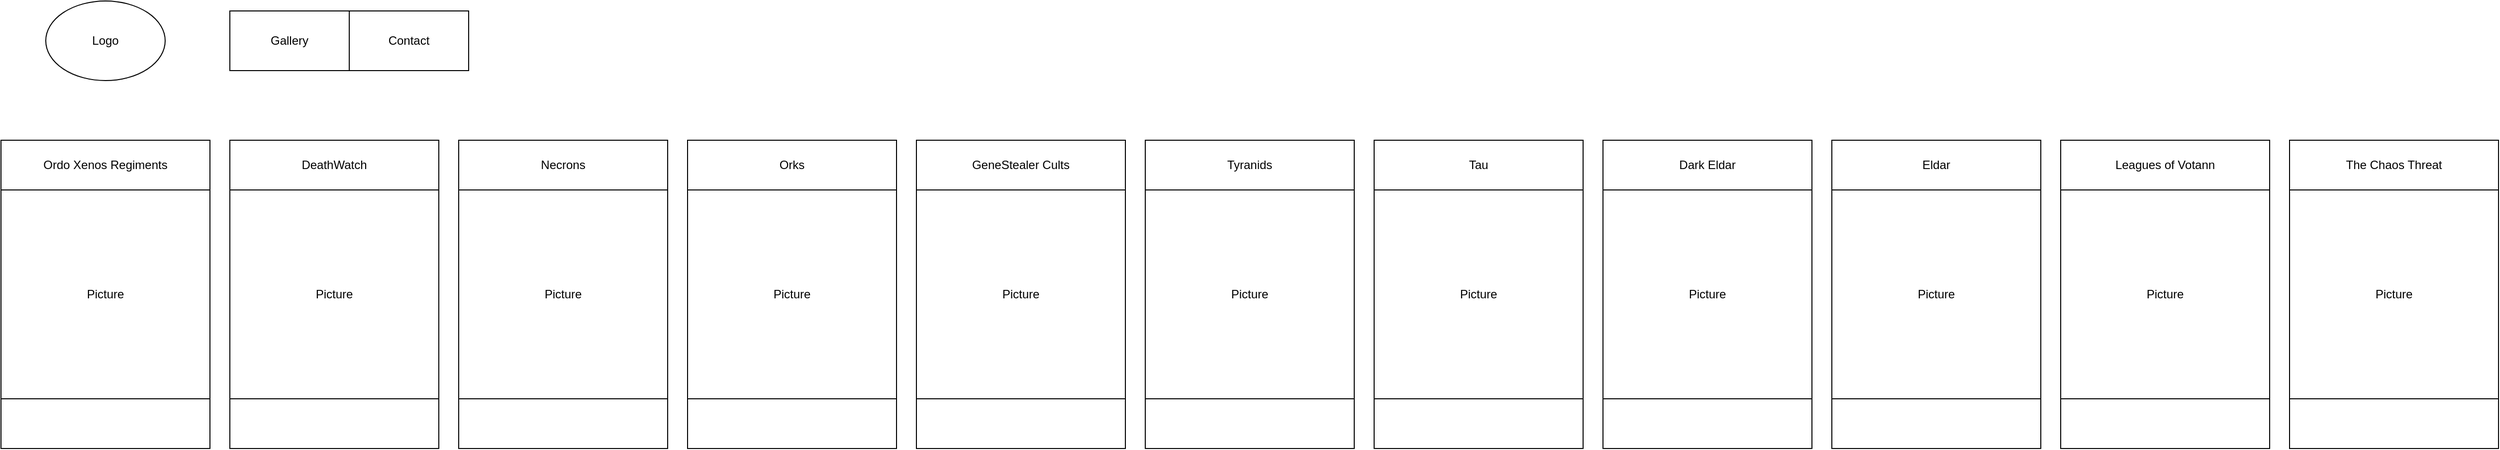 <mxfile version="20.5.3" type="github" pages="14">
  <diagram id="3wvNWBAIeGwejzUp1oYs" name="Home">
    <mxGraphModel dx="1422" dy="752" grid="1" gridSize="10" guides="1" tooltips="1" connect="1" arrows="1" fold="1" page="1" pageScale="1" pageWidth="827" pageHeight="1169" math="0" shadow="0">
      <root>
        <mxCell id="0" />
        <mxCell id="1" parent="0" />
        <mxCell id="q3KDY-gtEbmNkMSWqbz6-1" value="Logo" style="ellipse;whiteSpace=wrap;html=1;" vertex="1" parent="1">
          <mxGeometry x="45" y="40" width="120" height="80" as="geometry" />
        </mxCell>
        <mxCell id="q3KDY-gtEbmNkMSWqbz6-11" value="" style="group" vertex="1" connectable="0" parent="1">
          <mxGeometry x="460" y="180" width="210" height="310" as="geometry" />
        </mxCell>
        <mxCell id="q3KDY-gtEbmNkMSWqbz6-49" value="" style="group" vertex="1" connectable="0" parent="q3KDY-gtEbmNkMSWqbz6-11">
          <mxGeometry width="210" height="310" as="geometry" />
        </mxCell>
        <mxCell id="q3KDY-gtEbmNkMSWqbz6-8" value="Picture" style="whiteSpace=wrap;html=1;aspect=fixed;" vertex="1" parent="q3KDY-gtEbmNkMSWqbz6-49">
          <mxGeometry y="50" width="210" height="210" as="geometry" />
        </mxCell>
        <mxCell id="q3KDY-gtEbmNkMSWqbz6-9" value="Necrons" style="rounded=0;whiteSpace=wrap;html=1;" vertex="1" parent="q3KDY-gtEbmNkMSWqbz6-49">
          <mxGeometry width="210" height="50" as="geometry" />
        </mxCell>
        <mxCell id="q3KDY-gtEbmNkMSWqbz6-10" value="" style="rounded=0;whiteSpace=wrap;html=1;" vertex="1" parent="q3KDY-gtEbmNkMSWqbz6-49">
          <mxGeometry y="260" width="210" height="50" as="geometry" />
        </mxCell>
        <mxCell id="q3KDY-gtEbmNkMSWqbz6-67" value="" style="group" vertex="1" connectable="0" parent="q3KDY-gtEbmNkMSWqbz6-11">
          <mxGeometry x="-230" width="210" height="310" as="geometry" />
        </mxCell>
        <mxCell id="q3KDY-gtEbmNkMSWqbz6-68" value="Picture" style="whiteSpace=wrap;html=1;aspect=fixed;" vertex="1" parent="q3KDY-gtEbmNkMSWqbz6-67">
          <mxGeometry y="50" width="210" height="210" as="geometry" />
        </mxCell>
        <mxCell id="q3KDY-gtEbmNkMSWqbz6-69" value="DeathWatch" style="rounded=0;whiteSpace=wrap;html=1;" vertex="1" parent="q3KDY-gtEbmNkMSWqbz6-67">
          <mxGeometry width="210" height="50" as="geometry" />
        </mxCell>
        <mxCell id="q3KDY-gtEbmNkMSWqbz6-70" value="" style="rounded=0;whiteSpace=wrap;html=1;" vertex="1" parent="q3KDY-gtEbmNkMSWqbz6-67">
          <mxGeometry y="260" width="210" height="50" as="geometry" />
        </mxCell>
        <mxCell id="q3KDY-gtEbmNkMSWqbz6-12" value="" style="group" vertex="1" connectable="0" parent="1">
          <mxGeometry x="690" y="180" width="210" height="310" as="geometry" />
        </mxCell>
        <mxCell id="q3KDY-gtEbmNkMSWqbz6-13" value="Picture" style="whiteSpace=wrap;html=1;aspect=fixed;" vertex="1" parent="q3KDY-gtEbmNkMSWqbz6-12">
          <mxGeometry y="50" width="210" height="210" as="geometry" />
        </mxCell>
        <mxCell id="q3KDY-gtEbmNkMSWqbz6-14" value="Orks" style="rounded=0;whiteSpace=wrap;html=1;" vertex="1" parent="q3KDY-gtEbmNkMSWqbz6-12">
          <mxGeometry width="210" height="50" as="geometry" />
        </mxCell>
        <mxCell id="q3KDY-gtEbmNkMSWqbz6-15" value="" style="rounded=0;whiteSpace=wrap;html=1;" vertex="1" parent="q3KDY-gtEbmNkMSWqbz6-12">
          <mxGeometry y="260" width="210" height="50" as="geometry" />
        </mxCell>
        <mxCell id="q3KDY-gtEbmNkMSWqbz6-21" value="" style="group" vertex="1" connectable="0" parent="1">
          <mxGeometry x="920" y="180" width="210" height="310" as="geometry" />
        </mxCell>
        <mxCell id="q3KDY-gtEbmNkMSWqbz6-22" value="Picture" style="whiteSpace=wrap;html=1;aspect=fixed;" vertex="1" parent="q3KDY-gtEbmNkMSWqbz6-21">
          <mxGeometry y="50" width="210" height="210" as="geometry" />
        </mxCell>
        <mxCell id="q3KDY-gtEbmNkMSWqbz6-23" value="GeneStealer Cults" style="rounded=0;whiteSpace=wrap;html=1;" vertex="1" parent="q3KDY-gtEbmNkMSWqbz6-21">
          <mxGeometry width="210" height="50" as="geometry" />
        </mxCell>
        <mxCell id="q3KDY-gtEbmNkMSWqbz6-24" value="" style="rounded=0;whiteSpace=wrap;html=1;" vertex="1" parent="q3KDY-gtEbmNkMSWqbz6-21">
          <mxGeometry y="260" width="210" height="50" as="geometry" />
        </mxCell>
        <mxCell id="q3KDY-gtEbmNkMSWqbz6-25" value="" style="group" vertex="1" connectable="0" parent="1">
          <mxGeometry x="1150" y="180" width="210" height="310" as="geometry" />
        </mxCell>
        <mxCell id="q3KDY-gtEbmNkMSWqbz6-26" value="Picture" style="whiteSpace=wrap;html=1;aspect=fixed;" vertex="1" parent="q3KDY-gtEbmNkMSWqbz6-25">
          <mxGeometry y="50" width="210" height="210" as="geometry" />
        </mxCell>
        <mxCell id="q3KDY-gtEbmNkMSWqbz6-27" value="Tyranids" style="rounded=0;whiteSpace=wrap;html=1;" vertex="1" parent="q3KDY-gtEbmNkMSWqbz6-25">
          <mxGeometry width="210" height="50" as="geometry" />
        </mxCell>
        <mxCell id="q3KDY-gtEbmNkMSWqbz6-28" value="" style="rounded=0;whiteSpace=wrap;html=1;" vertex="1" parent="q3KDY-gtEbmNkMSWqbz6-25">
          <mxGeometry y="260" width="210" height="50" as="geometry" />
        </mxCell>
        <mxCell id="q3KDY-gtEbmNkMSWqbz6-29" value="" style="group" vertex="1" connectable="0" parent="1">
          <mxGeometry x="1380" y="180" width="210" height="310" as="geometry" />
        </mxCell>
        <mxCell id="q3KDY-gtEbmNkMSWqbz6-30" value="Picture" style="whiteSpace=wrap;html=1;aspect=fixed;" vertex="1" parent="q3KDY-gtEbmNkMSWqbz6-29">
          <mxGeometry y="50" width="210" height="210" as="geometry" />
        </mxCell>
        <mxCell id="q3KDY-gtEbmNkMSWqbz6-31" value="Tau" style="rounded=0;whiteSpace=wrap;html=1;" vertex="1" parent="q3KDY-gtEbmNkMSWqbz6-29">
          <mxGeometry width="210" height="50" as="geometry" />
        </mxCell>
        <mxCell id="q3KDY-gtEbmNkMSWqbz6-32" value="" style="rounded=0;whiteSpace=wrap;html=1;" vertex="1" parent="q3KDY-gtEbmNkMSWqbz6-29">
          <mxGeometry y="260" width="210" height="50" as="geometry" />
        </mxCell>
        <mxCell id="q3KDY-gtEbmNkMSWqbz6-33" value="" style="group" vertex="1" connectable="0" parent="1">
          <mxGeometry x="1610" y="180" width="210" height="310" as="geometry" />
        </mxCell>
        <mxCell id="q3KDY-gtEbmNkMSWqbz6-34" value="Picture" style="whiteSpace=wrap;html=1;aspect=fixed;" vertex="1" parent="q3KDY-gtEbmNkMSWqbz6-33">
          <mxGeometry y="50" width="210" height="210" as="geometry" />
        </mxCell>
        <mxCell id="q3KDY-gtEbmNkMSWqbz6-35" value="Dark Eldar" style="rounded=0;whiteSpace=wrap;html=1;" vertex="1" parent="q3KDY-gtEbmNkMSWqbz6-33">
          <mxGeometry width="210" height="50" as="geometry" />
        </mxCell>
        <mxCell id="q3KDY-gtEbmNkMSWqbz6-36" value="" style="rounded=0;whiteSpace=wrap;html=1;" vertex="1" parent="q3KDY-gtEbmNkMSWqbz6-33">
          <mxGeometry y="260" width="210" height="50" as="geometry" />
        </mxCell>
        <mxCell id="q3KDY-gtEbmNkMSWqbz6-41" value="" style="group" vertex="1" connectable="0" parent="1">
          <mxGeometry x="1840" y="180" width="210" height="310" as="geometry" />
        </mxCell>
        <mxCell id="q3KDY-gtEbmNkMSWqbz6-42" value="Picture" style="whiteSpace=wrap;html=1;aspect=fixed;" vertex="1" parent="q3KDY-gtEbmNkMSWqbz6-41">
          <mxGeometry y="50" width="210" height="210" as="geometry" />
        </mxCell>
        <mxCell id="q3KDY-gtEbmNkMSWqbz6-43" value="Eldar" style="rounded=0;whiteSpace=wrap;html=1;" vertex="1" parent="q3KDY-gtEbmNkMSWqbz6-41">
          <mxGeometry width="210" height="50" as="geometry" />
        </mxCell>
        <mxCell id="q3KDY-gtEbmNkMSWqbz6-44" value="" style="rounded=0;whiteSpace=wrap;html=1;" vertex="1" parent="q3KDY-gtEbmNkMSWqbz6-41">
          <mxGeometry y="260" width="210" height="50" as="geometry" />
        </mxCell>
        <mxCell id="q3KDY-gtEbmNkMSWqbz6-45" value="" style="group" vertex="1" connectable="0" parent="1">
          <mxGeometry x="2070" y="180" width="210" height="310" as="geometry" />
        </mxCell>
        <mxCell id="q3KDY-gtEbmNkMSWqbz6-46" value="Picture" style="whiteSpace=wrap;html=1;aspect=fixed;" vertex="1" parent="q3KDY-gtEbmNkMSWqbz6-45">
          <mxGeometry y="50" width="210" height="210" as="geometry" />
        </mxCell>
        <mxCell id="q3KDY-gtEbmNkMSWqbz6-47" value="Leagues of Votann" style="rounded=0;whiteSpace=wrap;html=1;" vertex="1" parent="q3KDY-gtEbmNkMSWqbz6-45">
          <mxGeometry width="210" height="50" as="geometry" />
        </mxCell>
        <mxCell id="q3KDY-gtEbmNkMSWqbz6-48" value="" style="rounded=0;whiteSpace=wrap;html=1;" vertex="1" parent="q3KDY-gtEbmNkMSWqbz6-45">
          <mxGeometry y="260" width="210" height="50" as="geometry" />
        </mxCell>
        <mxCell id="q3KDY-gtEbmNkMSWqbz6-54" value="" style="group" vertex="1" connectable="0" parent="1">
          <mxGeometry x="2300" y="180" width="210" height="310" as="geometry" />
        </mxCell>
        <mxCell id="q3KDY-gtEbmNkMSWqbz6-55" value="Picture" style="whiteSpace=wrap;html=1;aspect=fixed;" vertex="1" parent="q3KDY-gtEbmNkMSWqbz6-54">
          <mxGeometry y="50" width="210" height="210" as="geometry" />
        </mxCell>
        <mxCell id="q3KDY-gtEbmNkMSWqbz6-56" value="The Chaos Threat" style="rounded=0;whiteSpace=wrap;html=1;" vertex="1" parent="q3KDY-gtEbmNkMSWqbz6-54">
          <mxGeometry width="210" height="50" as="geometry" />
        </mxCell>
        <mxCell id="q3KDY-gtEbmNkMSWqbz6-57" value="" style="rounded=0;whiteSpace=wrap;html=1;" vertex="1" parent="q3KDY-gtEbmNkMSWqbz6-54">
          <mxGeometry y="260" width="210" height="50" as="geometry" />
        </mxCell>
        <mxCell id="q3KDY-gtEbmNkMSWqbz6-50" value="" style="group" vertex="1" connectable="0" parent="1">
          <mxGeometry y="180" width="210" height="310" as="geometry" />
        </mxCell>
        <mxCell id="q3KDY-gtEbmNkMSWqbz6-51" value="Picture" style="whiteSpace=wrap;html=1;aspect=fixed;" vertex="1" parent="q3KDY-gtEbmNkMSWqbz6-50">
          <mxGeometry y="50" width="210" height="210" as="geometry" />
        </mxCell>
        <mxCell id="q3KDY-gtEbmNkMSWqbz6-52" value="Ordo Xenos Regiments" style="rounded=0;whiteSpace=wrap;html=1;" vertex="1" parent="q3KDY-gtEbmNkMSWqbz6-50">
          <mxGeometry width="210" height="50" as="geometry" />
        </mxCell>
        <mxCell id="q3KDY-gtEbmNkMSWqbz6-53" value="" style="rounded=0;whiteSpace=wrap;html=1;" vertex="1" parent="q3KDY-gtEbmNkMSWqbz6-50">
          <mxGeometry y="260" width="210" height="50" as="geometry" />
        </mxCell>
        <mxCell id="XLBI12oMfHLhvmxxT_AZ-1" value="Gallery" style="rounded=0;whiteSpace=wrap;html=1;" vertex="1" parent="1">
          <mxGeometry x="230" y="50" width="120" height="60" as="geometry" />
        </mxCell>
        <mxCell id="XLBI12oMfHLhvmxxT_AZ-2" value="Contact" style="rounded=0;whiteSpace=wrap;html=1;" vertex="1" parent="1">
          <mxGeometry x="350" y="50" width="120" height="60" as="geometry" />
        </mxCell>
      </root>
    </mxGraphModel>
  </diagram>
  <diagram id="uwJrSL-LkSlYb74Rv054" name="Regiments">
    <mxGraphModel dx="1422" dy="752" grid="1" gridSize="10" guides="1" tooltips="1" connect="1" arrows="1" fold="1" page="1" pageScale="1" pageWidth="827" pageHeight="1169" math="0" shadow="0">
      <root>
        <mxCell id="0" />
        <mxCell id="1" parent="0" />
        <mxCell id="A_G45tQ2RZ-C3DmN92_A-1" value="Logo" style="ellipse;whiteSpace=wrap;html=1;" vertex="1" parent="1">
          <mxGeometry x="45" y="40" width="120" height="80" as="geometry" />
        </mxCell>
        <mxCell id="A_G45tQ2RZ-C3DmN92_A-2" value="Gallery" style="rounded=0;whiteSpace=wrap;html=1;" vertex="1" parent="1">
          <mxGeometry x="230" y="50" width="120" height="60" as="geometry" />
        </mxCell>
        <mxCell id="A_G45tQ2RZ-C3DmN92_A-3" value="Contact" style="rounded=0;whiteSpace=wrap;html=1;" vertex="1" parent="1">
          <mxGeometry x="350" y="50" width="120" height="60" as="geometry" />
        </mxCell>
      </root>
    </mxGraphModel>
  </diagram>
  <diagram id="QZPWFghfcar4QCepPdnP" name="Death-Watch">
    <mxGraphModel dx="1422" dy="752" grid="1" gridSize="10" guides="1" tooltips="1" connect="1" arrows="1" fold="1" page="1" pageScale="1" pageWidth="827" pageHeight="1169" math="0" shadow="0">
      <root>
        <mxCell id="0" />
        <mxCell id="1" parent="0" />
      </root>
    </mxGraphModel>
  </diagram>
  <diagram id="_YplrRhVSjlhc-1wcaN9" name="Necrons">
    <mxGraphModel dx="1422" dy="752" grid="1" gridSize="10" guides="1" tooltips="1" connect="1" arrows="1" fold="1" page="1" pageScale="1" pageWidth="827" pageHeight="1169" math="0" shadow="0">
      <root>
        <mxCell id="0" />
        <mxCell id="1" parent="0" />
      </root>
    </mxGraphModel>
  </diagram>
  <diagram id="t_bLSo2snwWdjCJF4Jwj" name="Orks">
    <mxGraphModel dx="1422" dy="752" grid="1" gridSize="10" guides="1" tooltips="1" connect="1" arrows="1" fold="1" page="1" pageScale="1" pageWidth="827" pageHeight="1169" math="0" shadow="0">
      <root>
        <mxCell id="0" />
        <mxCell id="1" parent="0" />
      </root>
    </mxGraphModel>
  </diagram>
  <diagram id="rM8onOnHHnYp2XZc3v0j" name="GeneStealer Cult">
    <mxGraphModel dx="1422" dy="752" grid="1" gridSize="10" guides="1" tooltips="1" connect="1" arrows="1" fold="1" page="1" pageScale="1" pageWidth="827" pageHeight="1169" math="0" shadow="0">
      <root>
        <mxCell id="0" />
        <mxCell id="1" parent="0" />
      </root>
    </mxGraphModel>
  </diagram>
  <diagram id="8xbMQ86VRcy_fF3YSK-9" name="Tyranid">
    <mxGraphModel dx="1422" dy="752" grid="1" gridSize="10" guides="1" tooltips="1" connect="1" arrows="1" fold="1" page="1" pageScale="1" pageWidth="827" pageHeight="1169" math="0" shadow="0">
      <root>
        <mxCell id="0" />
        <mxCell id="1" parent="0" />
      </root>
    </mxGraphModel>
  </diagram>
  <diagram id="rbLPeWcxYGgDk4AKCjlM" name="Tau">
    <mxGraphModel dx="1422" dy="752" grid="1" gridSize="10" guides="1" tooltips="1" connect="1" arrows="1" fold="1" page="1" pageScale="1" pageWidth="827" pageHeight="1169" math="0" shadow="0">
      <root>
        <mxCell id="0" />
        <mxCell id="1" parent="0" />
      </root>
    </mxGraphModel>
  </diagram>
  <diagram id="Qz3qaVb9Mz2YM8fnvmaW" name="Dark-Eldar">
    <mxGraphModel dx="1422" dy="752" grid="1" gridSize="10" guides="1" tooltips="1" connect="1" arrows="1" fold="1" page="1" pageScale="1" pageWidth="827" pageHeight="1169" math="0" shadow="0">
      <root>
        <mxCell id="0" />
        <mxCell id="1" parent="0" />
      </root>
    </mxGraphModel>
  </diagram>
  <diagram id="nF81JyUDUBx6LIJAj8aY" name="Eldar">
    <mxGraphModel dx="1422" dy="752" grid="1" gridSize="10" guides="1" tooltips="1" connect="1" arrows="1" fold="1" page="1" pageScale="1" pageWidth="827" pageHeight="1169" math="0" shadow="0">
      <root>
        <mxCell id="0" />
        <mxCell id="1" parent="0" />
      </root>
    </mxGraphModel>
  </diagram>
  <diagram id="5UzHbz89erbg-oyV56-0" name="Leagues-of-Votann">
    <mxGraphModel dx="1422" dy="752" grid="1" gridSize="10" guides="1" tooltips="1" connect="1" arrows="1" fold="1" page="1" pageScale="1" pageWidth="827" pageHeight="1169" math="0" shadow="0">
      <root>
        <mxCell id="0" />
        <mxCell id="1" parent="0" />
      </root>
    </mxGraphModel>
  </diagram>
  <diagram id="utBCE_O2xhu-j4wMWtf-" name="Chaos">
    <mxGraphModel dx="1422" dy="752" grid="1" gridSize="10" guides="1" tooltips="1" connect="1" arrows="1" fold="1" page="1" pageScale="1" pageWidth="827" pageHeight="1169" math="0" shadow="0">
      <root>
        <mxCell id="0" />
        <mxCell id="1" parent="0" />
      </root>
    </mxGraphModel>
  </diagram>
  <diagram id="EA50mPoPnNn25j6Fv0wP" name="Gallery">
    <mxGraphModel dx="1422" dy="752" grid="1" gridSize="10" guides="1" tooltips="1" connect="1" arrows="1" fold="1" page="1" pageScale="1" pageWidth="827" pageHeight="1169" math="0" shadow="0">
      <root>
        <mxCell id="0" />
        <mxCell id="1" parent="0" />
      </root>
    </mxGraphModel>
  </diagram>
  <diagram id="4F_ujkvY5z1QuKu1Jw6N" name="Contact">
    <mxGraphModel dx="1422" dy="752" grid="1" gridSize="10" guides="1" tooltips="1" connect="1" arrows="1" fold="1" page="1" pageScale="1" pageWidth="827" pageHeight="1169" math="0" shadow="0">
      <root>
        <mxCell id="0" />
        <mxCell id="1" parent="0" />
      </root>
    </mxGraphModel>
  </diagram>
</mxfile>
